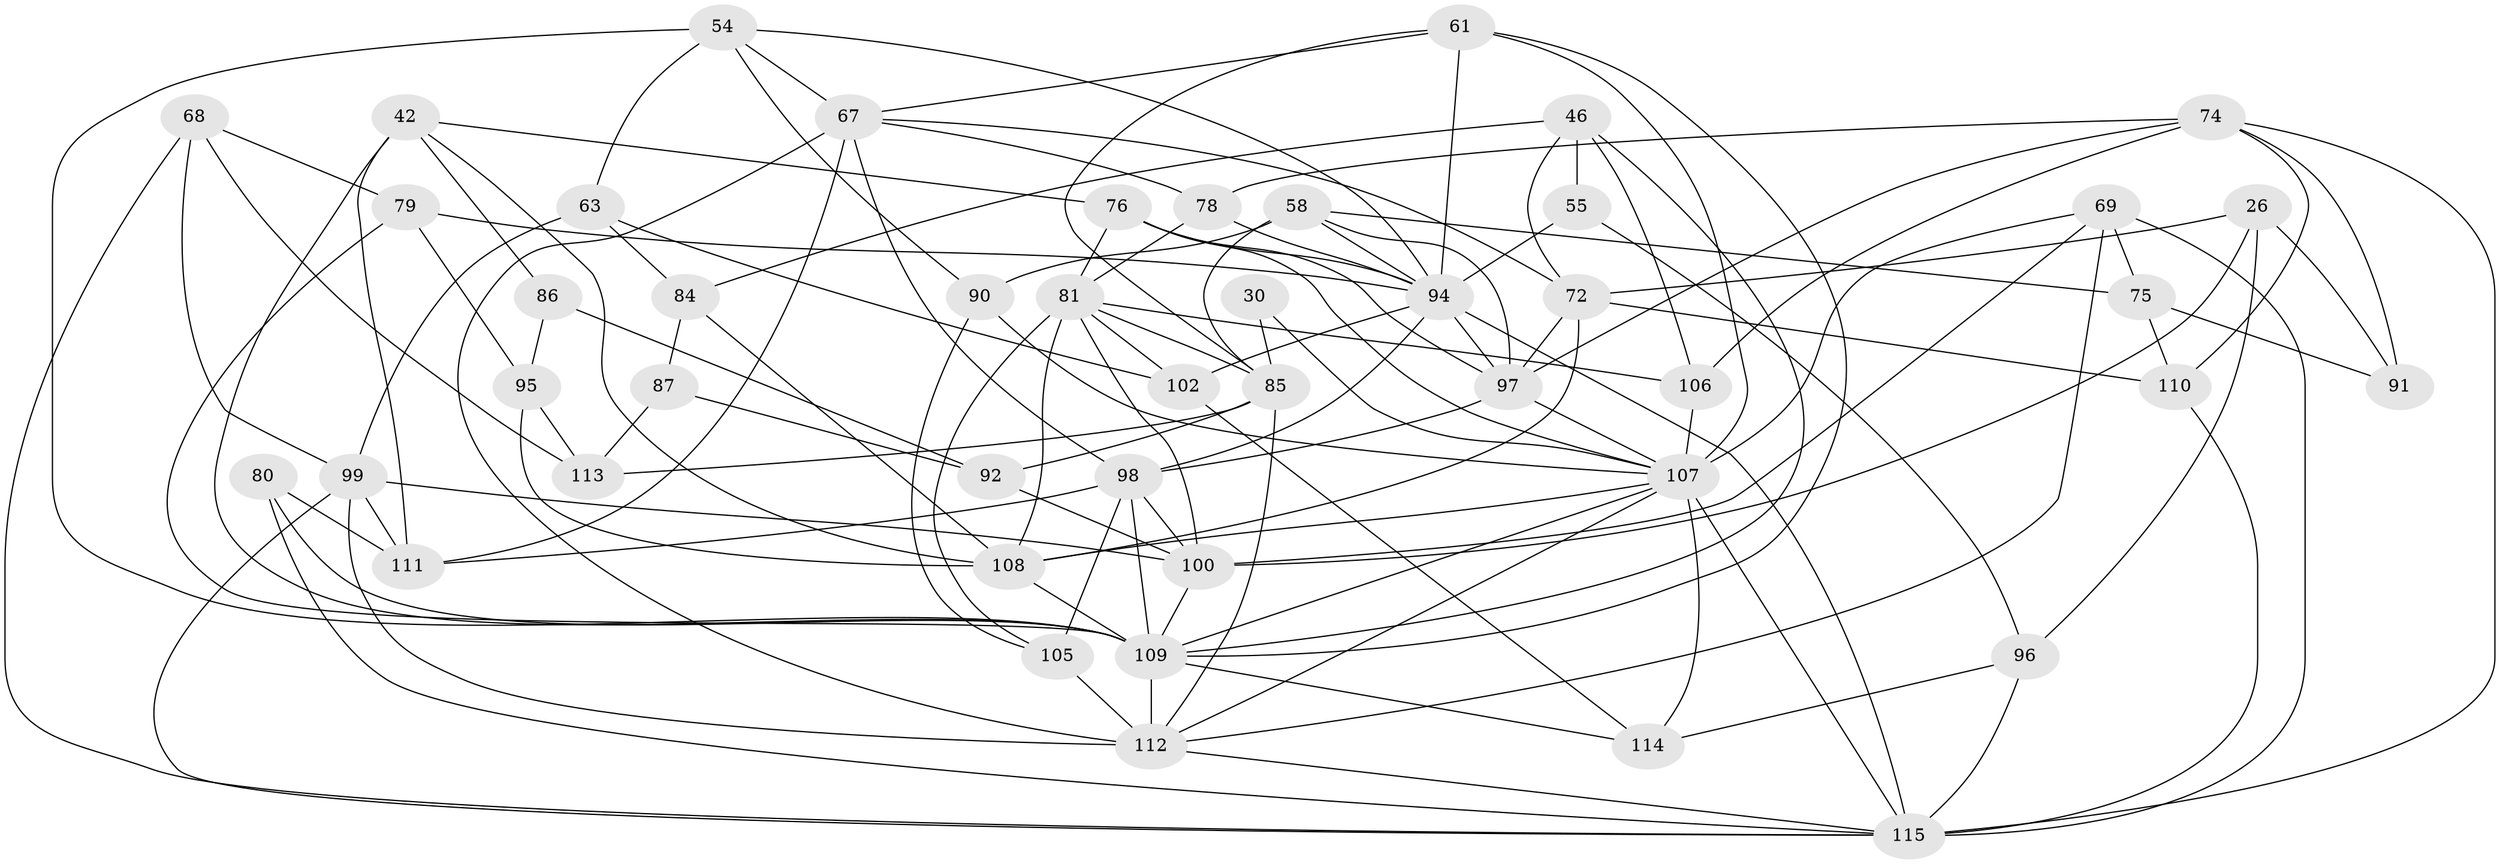 // original degree distribution, {4: 1.0}
// Generated by graph-tools (version 1.1) at 2025/02/03/04/25 22:02:24]
// undirected, 46 vertices, 123 edges
graph export_dot {
graph [start="1"]
  node [color=gray90,style=filled];
  26 [super="+20"];
  30;
  42 [super="+36"];
  46 [super="+21"];
  54 [super="+51"];
  55;
  58 [super="+32"];
  61 [super="+13"];
  63;
  67 [super="+10+15+31"];
  68;
  69 [super="+52"];
  72 [super="+28+39"];
  74 [super="+14+59"];
  75;
  76 [super="+47"];
  78;
  79;
  80;
  81 [super="+9+23"];
  84;
  85 [super="+4+48"];
  86;
  87;
  90;
  91 [super="+60"];
  92 [super="+18"];
  94 [super="+50+66"];
  95;
  96 [super="+70"];
  97 [super="+73+57"];
  98 [super="+24+35+44"];
  99 [super="+62"];
  100 [super="+88"];
  102;
  105 [super="+65"];
  106 [super="+83"];
  107 [super="+77+41"];
  108 [super="+89"];
  109 [super="+82+49"];
  110 [super="+101"];
  111 [super="+93"];
  112 [super="+2+40+103+71"];
  113;
  114;
  115 [super="+104"];
  26 -- 72;
  26 -- 91 [weight=2];
  26 -- 100;
  26 -- 96 [weight=2];
  30 -- 85 [weight=2];
  30 -- 107 [weight=2];
  42 -- 111 [weight=2];
  42 -- 109;
  42 -- 76;
  42 -- 86;
  42 -- 108;
  46 -- 84;
  46 -- 55 [weight=2];
  46 -- 106;
  46 -- 72;
  46 -- 109;
  54 -- 67 [weight=2];
  54 -- 63;
  54 -- 94;
  54 -- 90;
  54 -- 109;
  55 -- 96;
  55 -- 94;
  58 -- 75;
  58 -- 97;
  58 -- 90;
  58 -- 85 [weight=2];
  58 -- 94;
  61 -- 85;
  61 -- 67;
  61 -- 109;
  61 -- 94 [weight=2];
  61 -- 107;
  63 -- 84;
  63 -- 102;
  63 -- 99;
  67 -- 78;
  67 -- 98;
  67 -- 72 [weight=2];
  67 -- 111;
  67 -- 112 [weight=2];
  68 -- 113;
  68 -- 99;
  68 -- 79;
  68 -- 115;
  69 -- 75;
  69 -- 112;
  69 -- 107;
  69 -- 100;
  69 -- 115 [weight=2];
  72 -- 97;
  72 -- 110 [weight=2];
  72 -- 108;
  74 -- 91 [weight=3];
  74 -- 97 [weight=3];
  74 -- 78;
  74 -- 106;
  74 -- 110;
  74 -- 115;
  75 -- 91;
  75 -- 110;
  76 -- 81;
  76 -- 97 [weight=2];
  76 -- 94;
  76 -- 107;
  78 -- 81;
  78 -- 94;
  79 -- 95;
  79 -- 109;
  79 -- 94;
  80 -- 111;
  80 -- 115;
  80 -- 109 [weight=2];
  81 -- 108;
  81 -- 106;
  81 -- 105;
  81 -- 102;
  81 -- 85;
  81 -- 100;
  84 -- 87;
  84 -- 108;
  85 -- 112 [weight=2];
  85 -- 113;
  85 -- 92;
  86 -- 95;
  86 -- 92 [weight=2];
  87 -- 113;
  87 -- 92 [weight=2];
  90 -- 105;
  90 -- 107;
  92 -- 100;
  94 -- 115;
  94 -- 98 [weight=3];
  94 -- 97;
  94 -- 102;
  95 -- 108;
  95 -- 113;
  96 -- 114;
  96 -- 115 [weight=2];
  97 -- 98;
  97 -- 107;
  98 -- 100 [weight=2];
  98 -- 105;
  98 -- 111;
  98 -- 109;
  99 -- 112;
  99 -- 111;
  99 -- 115;
  99 -- 100;
  100 -- 109;
  102 -- 114;
  105 -- 112 [weight=3];
  106 -- 107 [weight=3];
  107 -- 109;
  107 -- 115 [weight=3];
  107 -- 108 [weight=2];
  107 -- 112;
  107 -- 114;
  108 -- 109;
  109 -- 114;
  109 -- 112 [weight=4];
  110 -- 115 [weight=2];
  112 -- 115 [weight=2];
}

